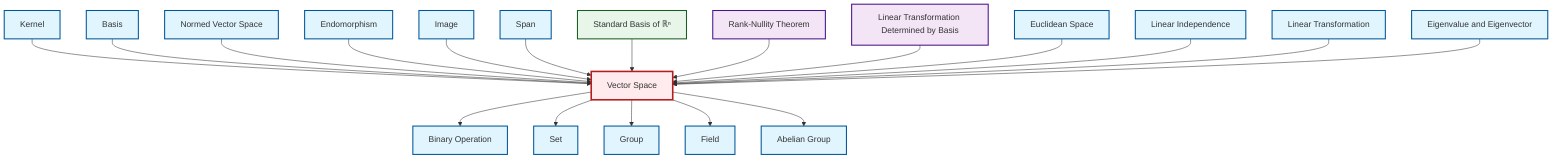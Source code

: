 graph TD
    classDef definition fill:#e1f5fe,stroke:#01579b,stroke-width:2px
    classDef theorem fill:#f3e5f5,stroke:#4a148c,stroke-width:2px
    classDef axiom fill:#fff3e0,stroke:#e65100,stroke-width:2px
    classDef example fill:#e8f5e9,stroke:#1b5e20,stroke-width:2px
    classDef current fill:#ffebee,stroke:#b71c1c,stroke-width:3px
    thm-linear-transformation-basis["Linear Transformation Determined by Basis"]:::theorem
    def-kernel["Kernel"]:::definition
    def-image["Image"]:::definition
    thm-rank-nullity["Rank-Nullity Theorem"]:::theorem
    def-binary-operation["Binary Operation"]:::definition
    def-basis["Basis"]:::definition
    def-abelian-group["Abelian Group"]:::definition
    def-set["Set"]:::definition
    def-euclidean-space["Euclidean Space"]:::definition
    def-linear-transformation["Linear Transformation"]:::definition
    def-normed-vector-space["Normed Vector Space"]:::definition
    def-vector-space["Vector Space"]:::definition
    def-field["Field"]:::definition
    def-group["Group"]:::definition
    def-linear-independence["Linear Independence"]:::definition
    def-span["Span"]:::definition
    def-endomorphism["Endomorphism"]:::definition
    def-eigenvalue-eigenvector["Eigenvalue and Eigenvector"]:::definition
    ex-standard-basis-rn["Standard Basis of ℝⁿ"]:::example
    def-kernel --> def-vector-space
    def-basis --> def-vector-space
    def-normed-vector-space --> def-vector-space
    def-vector-space --> def-binary-operation
    def-vector-space --> def-set
    def-endomorphism --> def-vector-space
    def-image --> def-vector-space
    def-vector-space --> def-group
    def-span --> def-vector-space
    ex-standard-basis-rn --> def-vector-space
    thm-rank-nullity --> def-vector-space
    thm-linear-transformation-basis --> def-vector-space
    def-vector-space --> def-field
    def-euclidean-space --> def-vector-space
    def-vector-space --> def-abelian-group
    def-linear-independence --> def-vector-space
    def-linear-transformation --> def-vector-space
    def-eigenvalue-eigenvector --> def-vector-space
    class def-vector-space current